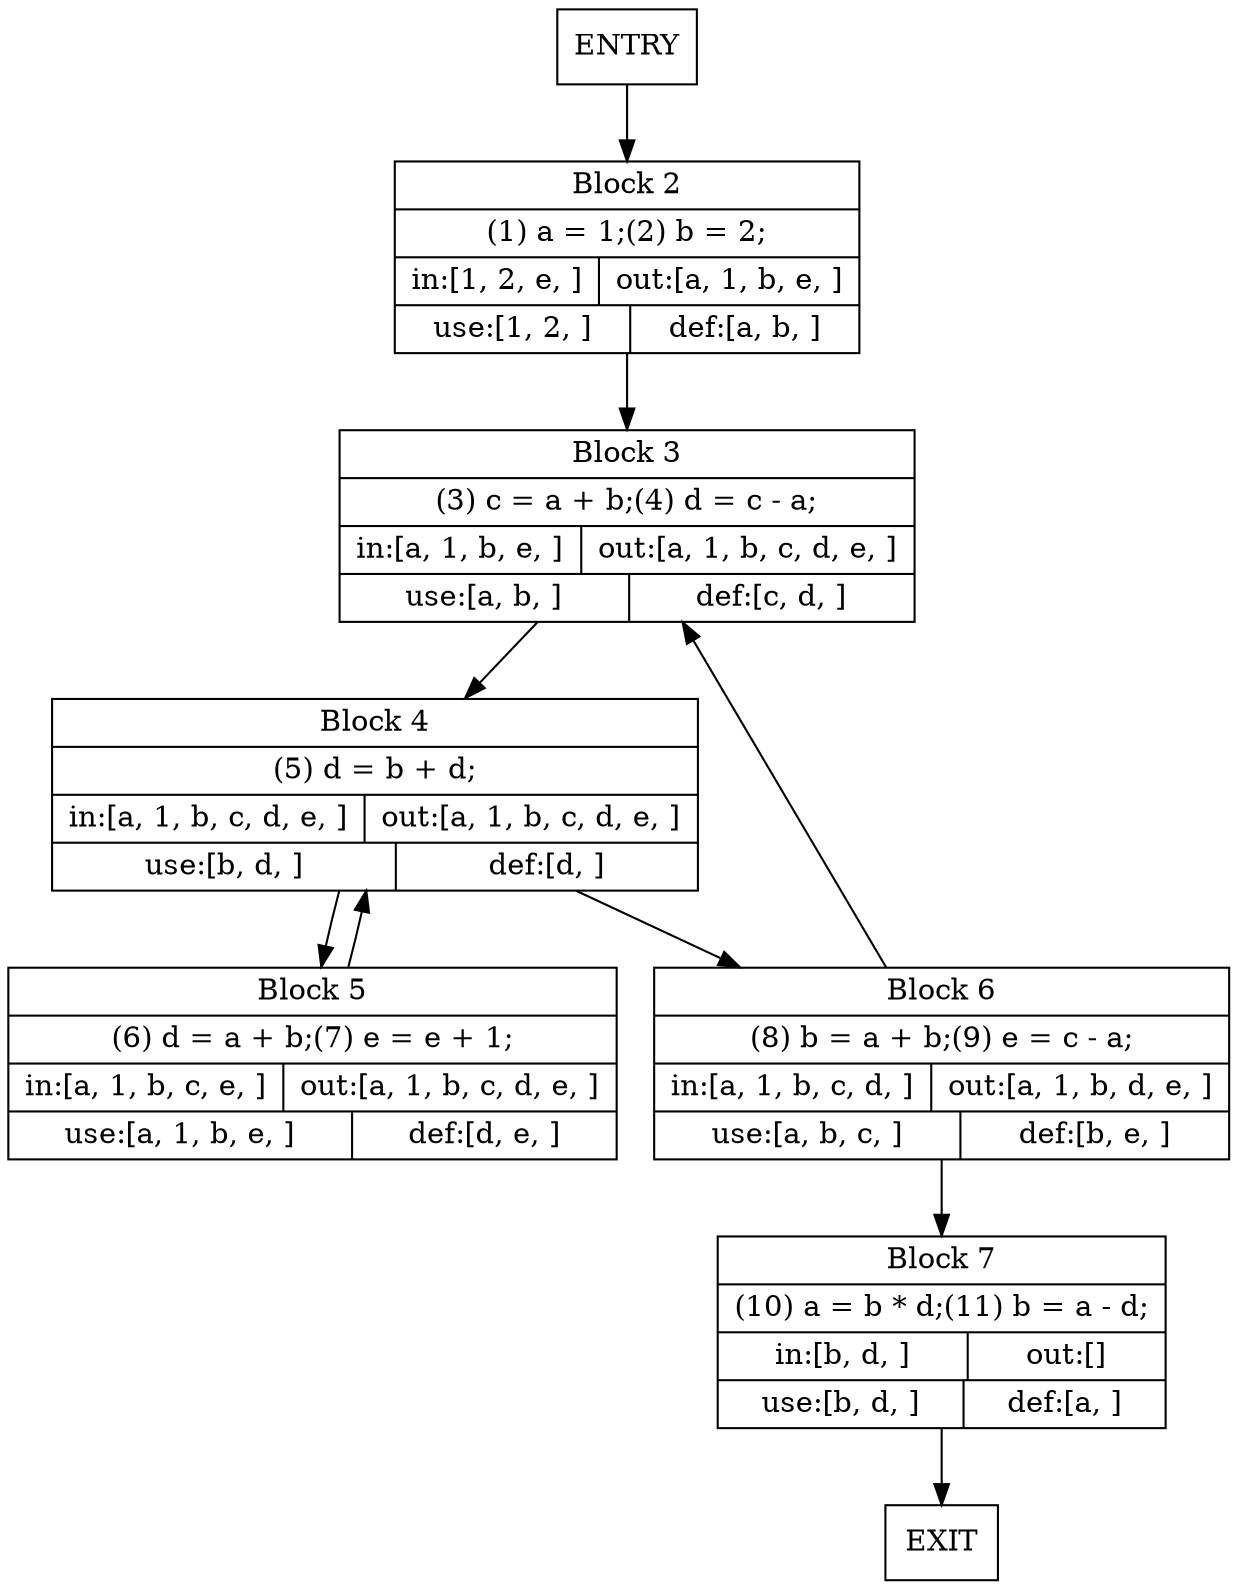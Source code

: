 digraph {
node [shape=record];
0 [label="ENTRY"];
1 [label="EXIT"];
2 [label=<{Block 2|(1) a = 1;(2) b = 2;|{in:[1, 2, e, ]|out:[a, 1, b, e, ]}|{use:[1, 2, ]|def:[a, b, ]}}>];
3 [label=<{Block 3|(3) c = a + b;(4) d = c - a;|{in:[a, 1, b, e, ]|out:[a, 1, b, c, d, e, ]}|{use:[a, b, ]|def:[c, d, ]}}>];
4 [label=<{Block 4|(5) d = b + d;|{in:[a, 1, b, c, d, e, ]|out:[a, 1, b, c, d, e, ]}|{use:[b, d, ]|def:[d, ]}}>];
5 [label=<{Block 5|(6) d = a + b;(7) e = e + 1;|{in:[a, 1, b, c, e, ]|out:[a, 1, b, c, d, e, ]}|{use:[a, 1, b, e, ]|def:[d, e, ]}}>];
6 [label=<{Block 6|(8) b = a + b;(9) e = c - a;|{in:[a, 1, b, c, d, ]|out:[a, 1, b, d, e, ]}|{use:[a, b, c, ]|def:[b, e, ]}}>];
7 [label=<{Block 7|(10) a = b * d;(11) b = a - d;|{in:[b, d, ]|out:[]}|{use:[b, d, ]|def:[a, ]}}>];
0 -> 2;
2 -> 3;
3 -> 4;
4 -> 5;
4 -> 6;
5 -> 4;
6 -> 3;
6 -> 7;
7 -> 1;
}
